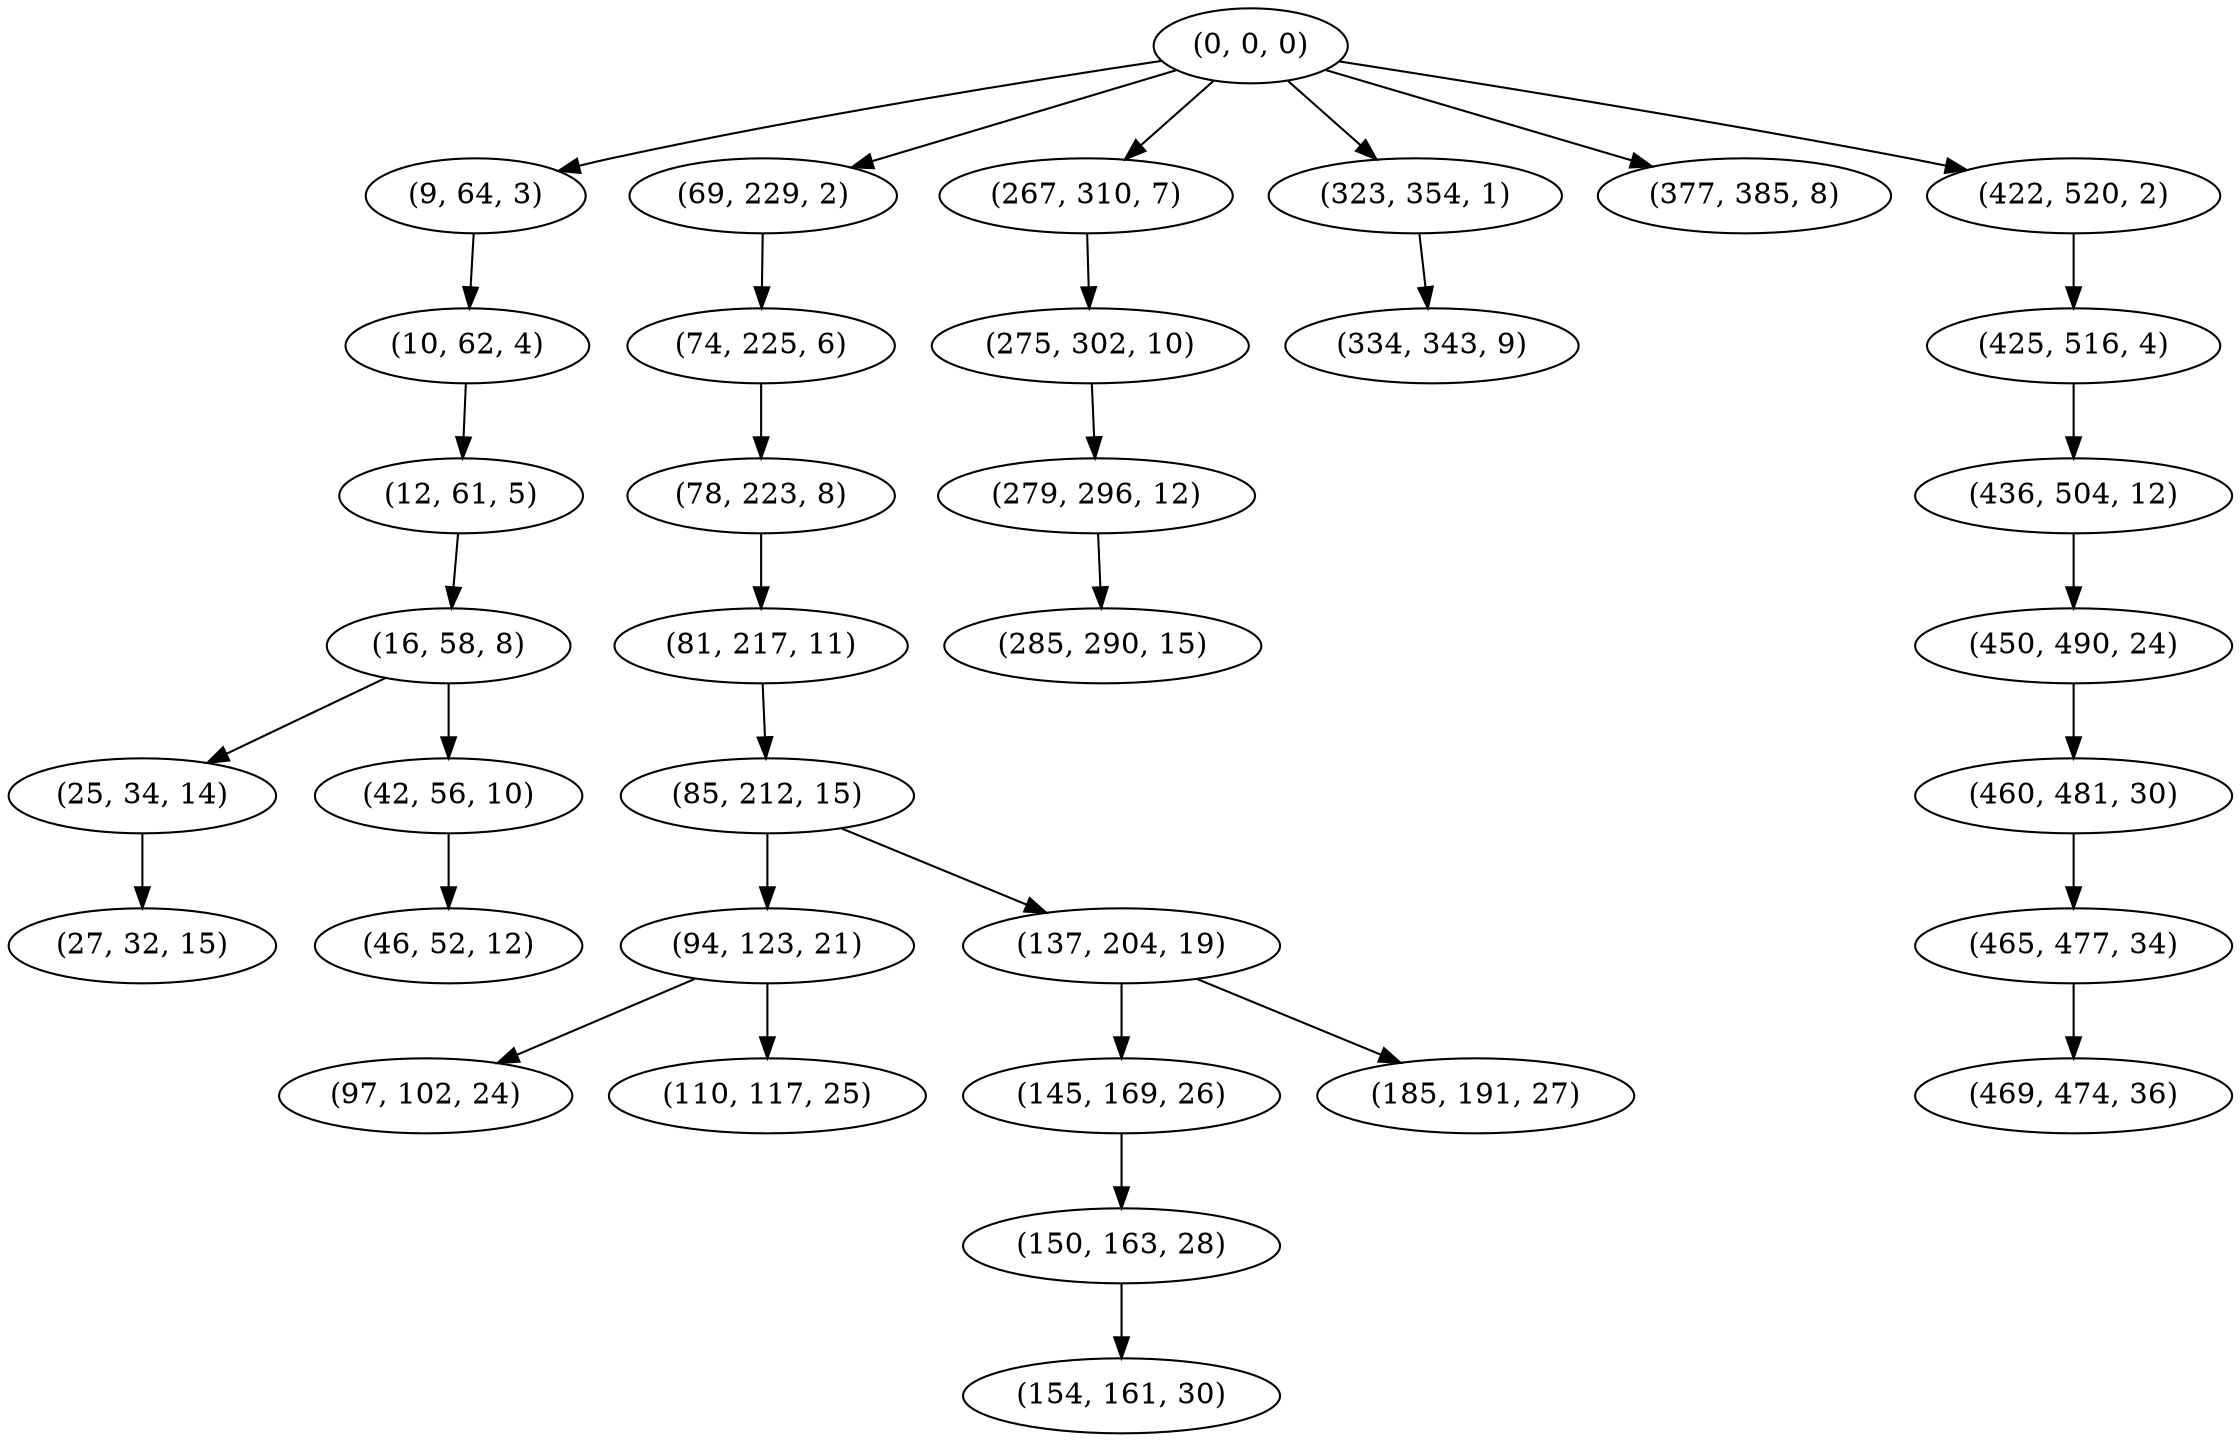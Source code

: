 digraph tree {
    "(0, 0, 0)";
    "(9, 64, 3)";
    "(10, 62, 4)";
    "(12, 61, 5)";
    "(16, 58, 8)";
    "(25, 34, 14)";
    "(27, 32, 15)";
    "(42, 56, 10)";
    "(46, 52, 12)";
    "(69, 229, 2)";
    "(74, 225, 6)";
    "(78, 223, 8)";
    "(81, 217, 11)";
    "(85, 212, 15)";
    "(94, 123, 21)";
    "(97, 102, 24)";
    "(110, 117, 25)";
    "(137, 204, 19)";
    "(145, 169, 26)";
    "(150, 163, 28)";
    "(154, 161, 30)";
    "(185, 191, 27)";
    "(267, 310, 7)";
    "(275, 302, 10)";
    "(279, 296, 12)";
    "(285, 290, 15)";
    "(323, 354, 1)";
    "(334, 343, 9)";
    "(377, 385, 8)";
    "(422, 520, 2)";
    "(425, 516, 4)";
    "(436, 504, 12)";
    "(450, 490, 24)";
    "(460, 481, 30)";
    "(465, 477, 34)";
    "(469, 474, 36)";
    "(0, 0, 0)" -> "(9, 64, 3)";
    "(0, 0, 0)" -> "(69, 229, 2)";
    "(0, 0, 0)" -> "(267, 310, 7)";
    "(0, 0, 0)" -> "(323, 354, 1)";
    "(0, 0, 0)" -> "(377, 385, 8)";
    "(0, 0, 0)" -> "(422, 520, 2)";
    "(9, 64, 3)" -> "(10, 62, 4)";
    "(10, 62, 4)" -> "(12, 61, 5)";
    "(12, 61, 5)" -> "(16, 58, 8)";
    "(16, 58, 8)" -> "(25, 34, 14)";
    "(16, 58, 8)" -> "(42, 56, 10)";
    "(25, 34, 14)" -> "(27, 32, 15)";
    "(42, 56, 10)" -> "(46, 52, 12)";
    "(69, 229, 2)" -> "(74, 225, 6)";
    "(74, 225, 6)" -> "(78, 223, 8)";
    "(78, 223, 8)" -> "(81, 217, 11)";
    "(81, 217, 11)" -> "(85, 212, 15)";
    "(85, 212, 15)" -> "(94, 123, 21)";
    "(85, 212, 15)" -> "(137, 204, 19)";
    "(94, 123, 21)" -> "(97, 102, 24)";
    "(94, 123, 21)" -> "(110, 117, 25)";
    "(137, 204, 19)" -> "(145, 169, 26)";
    "(137, 204, 19)" -> "(185, 191, 27)";
    "(145, 169, 26)" -> "(150, 163, 28)";
    "(150, 163, 28)" -> "(154, 161, 30)";
    "(267, 310, 7)" -> "(275, 302, 10)";
    "(275, 302, 10)" -> "(279, 296, 12)";
    "(279, 296, 12)" -> "(285, 290, 15)";
    "(323, 354, 1)" -> "(334, 343, 9)";
    "(422, 520, 2)" -> "(425, 516, 4)";
    "(425, 516, 4)" -> "(436, 504, 12)";
    "(436, 504, 12)" -> "(450, 490, 24)";
    "(450, 490, 24)" -> "(460, 481, 30)";
    "(460, 481, 30)" -> "(465, 477, 34)";
    "(465, 477, 34)" -> "(469, 474, 36)";
}
